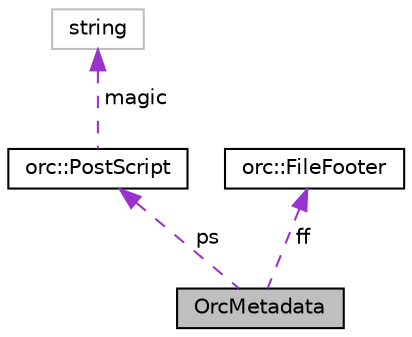 digraph "OrcMetadata"
{
  edge [fontname="Helvetica",fontsize="10",labelfontname="Helvetica",labelfontsize="10"];
  node [fontname="Helvetica",fontsize="10",shape=record];
  Node1 [label="OrcMetadata",height=0.2,width=0.4,color="black", fillcolor="grey75", style="filled", fontcolor="black"];
  Node2 -> Node1 [dir="back",color="darkorchid3",fontsize="10",style="dashed",label=" ps" ,fontname="Helvetica"];
  Node2 [label="orc::PostScript",height=0.2,width=0.4,color="black", fillcolor="white", style="filled",URL="$structorc_1_1PostScript.html"];
  Node3 -> Node2 [dir="back",color="darkorchid3",fontsize="10",style="dashed",label=" magic" ,fontname="Helvetica"];
  Node3 [label="string",height=0.2,width=0.4,color="grey75", fillcolor="white", style="filled"];
  Node4 -> Node1 [dir="back",color="darkorchid3",fontsize="10",style="dashed",label=" ff" ,fontname="Helvetica"];
  Node4 [label="orc::FileFooter",height=0.2,width=0.4,color="black", fillcolor="white", style="filled",URL="$structorc_1_1FileFooter.html"];
}
